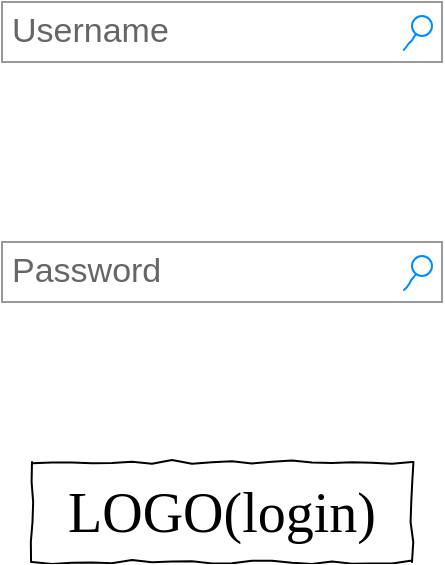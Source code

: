 <mxfile version="16.5.3" type="github" pages="6">
  <diagram name="Login page" id="DgpQU_5o6dQfhRjZDWB3">
    <mxGraphModel dx="1290" dy="882" grid="1" gridSize="10" guides="1" tooltips="1" connect="1" arrows="1" fold="1" page="1" pageScale="1" pageWidth="1100" pageHeight="850" background="none" math="0" shadow="0">
      <root>
        <mxCell id="qD_JSSgiLe47YjnPIYBm-0" />
        <mxCell id="qD_JSSgiLe47YjnPIYBm-1" parent="qD_JSSgiLe47YjnPIYBm-0" />
        <mxCell id="qD_JSSgiLe47YjnPIYBm-2" value="LOGO(login)" style="whiteSpace=wrap;html=1;rounded=0;shadow=0;labelBackgroundColor=none;strokeWidth=1;fontFamily=Verdana;fontSize=28;align=center;comic=1;" vertex="1" parent="qD_JSSgiLe47YjnPIYBm-1">
          <mxGeometry x="465" y="450" width="190" height="50" as="geometry" />
        </mxCell>
        <mxCell id="qD_JSSgiLe47YjnPIYBm-3" value="Username" style="strokeWidth=1;shadow=0;dashed=0;align=center;html=1;shape=mxgraph.mockup.forms.searchBox;strokeColor=#999999;mainText=;strokeColor2=#008cff;fontColor=#666666;fontSize=17;align=left;spacingLeft=3;rounded=0;labelBackgroundColor=none;comic=1;" vertex="1" parent="qD_JSSgiLe47YjnPIYBm-1">
          <mxGeometry x="450" y="220" width="220" height="30" as="geometry" />
        </mxCell>
        <mxCell id="qD_JSSgiLe47YjnPIYBm-17" value="Password" style="strokeWidth=1;shadow=0;dashed=0;align=center;html=1;shape=mxgraph.mockup.forms.searchBox;strokeColor=#999999;mainText=;strokeColor2=#008cff;fontColor=#666666;fontSize=17;align=left;spacingLeft=3;rounded=0;labelBackgroundColor=none;comic=1;" vertex="1" parent="qD_JSSgiLe47YjnPIYBm-1">
          <mxGeometry x="450" y="340" width="220" height="30" as="geometry" />
        </mxCell>
      </root>
    </mxGraphModel>
  </diagram>
  <diagram name="Home page" id="03018318-947c-dd8e-b7a3-06fadd420f32">
    <mxGraphModel dx="1290" dy="882" grid="1" gridSize="10" guides="1" tooltips="1" connect="1" arrows="1" fold="1" page="1" pageScale="1" pageWidth="1100" pageHeight="850" background="none" math="0" shadow="0">
      <root>
        <mxCell id="0" />
        <mxCell id="1" parent="0" />
        <mxCell id="677b7b8949515195-2" value="LOGO" style="whiteSpace=wrap;html=1;rounded=0;shadow=0;labelBackgroundColor=none;strokeWidth=1;fontFamily=Verdana;fontSize=28;align=center;comic=1;" parent="1" vertex="1">
          <mxGeometry x="450" y="40" width="190" height="50" as="geometry" />
        </mxCell>
        <mxCell id="677b7b8949515195-3" value="Search" style="strokeWidth=1;shadow=0;dashed=0;align=center;html=1;shape=mxgraph.mockup.forms.searchBox;strokeColor=#999999;mainText=;strokeColor2=#008cff;fontColor=#666666;fontSize=17;align=left;spacingLeft=3;rounded=0;labelBackgroundColor=none;comic=1;" parent="1" vertex="1">
          <mxGeometry x="450" y="190" width="220" height="30" as="geometry" />
        </mxCell>
        <mxCell id="677b7b8949515195-9" value="" style="line;strokeWidth=1;html=1;rounded=0;shadow=0;labelBackgroundColor=none;fillColor=none;fontFamily=Verdana;fontSize=14;fontColor=#000000;align=center;comic=1;" parent="1" vertex="1">
          <mxGeometry x="20" y="140" width="1060" height="70" as="geometry" />
        </mxCell>
        <mxCell id="677b7b8949515195-13" value="Logout" style="text;html=1;points=[];align=left;verticalAlign=top;spacingTop=-4;fontSize=14;fontFamily=Verdana" parent="1" vertex="1">
          <mxGeometry x="565" y="120" width="60" height="20" as="geometry" />
        </mxCell>
        <mxCell id="677b7b8949515195-14" value="My stat" style="text;html=1;points=[];align=left;verticalAlign=top;spacingTop=-4;fontSize=14;fontFamily=Verdana" parent="1" vertex="1">
          <mxGeometry x="675" y="120" width="60" height="20" as="geometry" />
        </mxCell>
        <mxCell id="677b7b8949515195-16" value="Repository 1" style="verticalLabelPosition=bottom;shadow=0;dashed=0;align=center;html=1;verticalAlign=top;strokeWidth=1;shape=mxgraph.mockup.graphics.simpleIcon;strokeColor=#999999;rounded=0;labelBackgroundColor=none;fontFamily=Verdana;fontSize=14;fontColor=#000000;comic=1;" parent="1" vertex="1">
          <mxGeometry x="250" y="230" width="140" height="130" as="geometry" />
        </mxCell>
        <mxCell id="oLLse3DGFvMIfHfWoFh4-2" value="Profile" style="text;html=1;points=[];align=left;verticalAlign=top;spacingTop=-4;fontSize=14;fontFamily=Verdana" vertex="1" parent="1">
          <mxGeometry x="785" y="120" width="60" height="20" as="geometry" />
        </mxCell>
        <mxCell id="oLLse3DGFvMIfHfWoFh4-3" value="&lt;span style=&quot;color: rgb(0 , 0 , 0) ; font-family: &amp;#34;verdana&amp;#34; ; font-size: 14px ; font-style: normal ; font-weight: 400 ; letter-spacing: normal ; text-align: center ; text-indent: 0px ; text-transform: none ; word-spacing: 0px ; background-color: rgb(248 , 249 , 250) ; display: inline ; float: none&quot;&gt;Repository 2&lt;/span&gt;" style="verticalLabelPosition=bottom;shadow=0;dashed=0;align=center;html=1;verticalAlign=top;strokeWidth=1;shape=mxgraph.mockup.graphics.simpleIcon;strokeColor=#999999;rounded=0;labelBackgroundColor=none;fontFamily=Verdana;fontSize=14;fontColor=#000000;comic=1;" vertex="1" parent="1">
          <mxGeometry x="440" y="231" width="140" height="130" as="geometry" />
        </mxCell>
        <mxCell id="oLLse3DGFvMIfHfWoFh4-4" value="&lt;span style=&quot;color: rgb(0 , 0 , 0) ; font-family: &amp;#34;verdana&amp;#34; ; font-size: 14px ; font-style: normal ; font-weight: 400 ; letter-spacing: normal ; text-align: center ; text-indent: 0px ; text-transform: none ; word-spacing: 0px ; background-color: rgb(248 , 249 , 250) ; display: inline ; float: none&quot;&gt;Repository 3&lt;/span&gt;" style="verticalLabelPosition=bottom;shadow=0;dashed=0;align=center;html=1;verticalAlign=top;strokeWidth=1;shape=mxgraph.mockup.graphics.simpleIcon;strokeColor=#999999;rounded=0;labelBackgroundColor=none;fontFamily=Verdana;fontSize=14;fontColor=#000000;comic=1;" vertex="1" parent="1">
          <mxGeometry x="630" y="230" width="140" height="130" as="geometry" />
        </mxCell>
        <mxCell id="oLLse3DGFvMIfHfWoFh4-5" value="&lt;span style=&quot;color: rgb(0 , 0 , 0) ; font-family: &amp;#34;verdana&amp;#34; ; font-size: 14px ; font-style: normal ; font-weight: 400 ; letter-spacing: normal ; text-align: center ; text-indent: 0px ; text-transform: none ; word-spacing: 0px ; background-color: rgb(248 , 249 , 250) ; display: inline ; float: none&quot;&gt;Repository 5&lt;/span&gt;" style="verticalLabelPosition=bottom;shadow=0;dashed=0;align=center;html=1;verticalAlign=top;strokeWidth=1;shape=mxgraph.mockup.graphics.simpleIcon;strokeColor=#999999;rounded=0;labelBackgroundColor=none;fontFamily=Verdana;fontSize=14;fontColor=#000000;comic=1;" vertex="1" parent="1">
          <mxGeometry x="450" y="480" width="140" height="130" as="geometry" />
        </mxCell>
        <mxCell id="oLLse3DGFvMIfHfWoFh4-6" value="&lt;span style=&quot;color: rgb(0 , 0 , 0) ; font-family: &amp;#34;verdana&amp;#34; ; font-size: 14px ; font-style: normal ; font-weight: 400 ; letter-spacing: normal ; text-align: center ; text-indent: 0px ; text-transform: none ; word-spacing: 0px ; background-color: rgb(248 , 249 , 250) ; display: inline ; float: none&quot;&gt;Repository 4&lt;/span&gt;" style="verticalLabelPosition=bottom;shadow=0;dashed=0;align=center;html=1;verticalAlign=top;strokeWidth=1;shape=mxgraph.mockup.graphics.simpleIcon;strokeColor=#999999;rounded=0;labelBackgroundColor=none;fontFamily=Verdana;fontSize=14;fontColor=#000000;comic=1;" vertex="1" parent="1">
          <mxGeometry x="250" y="483" width="140" height="130" as="geometry" />
        </mxCell>
        <mxCell id="oLLse3DGFvMIfHfWoFh4-7" value="&lt;span style=&quot;color: rgb(0 , 0 , 0) ; font-family: &amp;#34;verdana&amp;#34; ; font-size: 14px ; font-style: normal ; font-weight: 400 ; letter-spacing: normal ; text-align: center ; text-indent: 0px ; text-transform: none ; word-spacing: 0px ; background-color: rgb(248 , 249 , 250) ; display: inline ; float: none&quot;&gt;Repository 6&lt;/span&gt;" style="verticalLabelPosition=bottom;shadow=0;dashed=0;align=center;html=1;verticalAlign=top;strokeWidth=1;shape=mxgraph.mockup.graphics.simpleIcon;strokeColor=#999999;rounded=0;labelBackgroundColor=none;fontFamily=Verdana;fontSize=14;fontColor=#000000;comic=1;" vertex="1" parent="1">
          <mxGeometry x="640" y="485" width="140" height="130" as="geometry" />
        </mxCell>
        <mxCell id="oLLse3DGFvMIfHfWoFh4-10" value="My Repositories" style="text;html=1;points=[];align=left;verticalAlign=top;spacingTop=-4;fontSize=14;fontFamily=Verdana" vertex="1" parent="1">
          <mxGeometry x="275" y="120" width="60" height="20" as="geometry" />
        </mxCell>
        <mxCell id="oLLse3DGFvMIfHfWoFh4-11" value="Find repositories" style="text;html=1;points=[];align=left;verticalAlign=top;spacingTop=-4;fontSize=14;fontFamily=Verdana" vertex="1" parent="1">
          <mxGeometry x="415" y="120" width="60" height="20" as="geometry" />
        </mxCell>
      </root>
    </mxGraphModel>
  </diagram>
  <diagram name="Statistics for selected Repo" id="hL8HClCgPLRcQbwxEeYj">
    <mxGraphModel dx="1290" dy="882" grid="1" gridSize="10" guides="1" tooltips="1" connect="1" arrows="1" fold="1" page="1" pageScale="1" pageWidth="1100" pageHeight="850" background="none" math="0" shadow="0">
      <root>
        <mxCell id="_f9O5eJKwNrx-BWGJlD9-0" />
        <mxCell id="_f9O5eJKwNrx-BWGJlD9-1" parent="_f9O5eJKwNrx-BWGJlD9-0" />
        <mxCell id="_f9O5eJKwNrx-BWGJlD9-2" value="LOGO" style="whiteSpace=wrap;html=1;rounded=0;shadow=0;labelBackgroundColor=none;strokeWidth=1;fontFamily=Verdana;fontSize=28;align=center;comic=1;" vertex="1" parent="_f9O5eJKwNrx-BWGJlD9-1">
          <mxGeometry x="435" y="30" width="190" height="50" as="geometry" />
        </mxCell>
        <mxCell id="_f9O5eJKwNrx-BWGJlD9-4" value="" style="line;strokeWidth=1;html=1;rounded=0;shadow=0;labelBackgroundColor=none;fillColor=none;fontFamily=Verdana;fontSize=14;fontColor=#000000;align=center;comic=1;" vertex="1" parent="_f9O5eJKwNrx-BWGJlD9-1">
          <mxGeometry x="20" y="140" width="1060" height="70" as="geometry" />
        </mxCell>
        <mxCell id="_f9O5eJKwNrx-BWGJlD9-5" value="Logout" style="text;html=1;points=[];align=left;verticalAlign=top;spacingTop=-4;fontSize=14;fontFamily=Verdana" vertex="1" parent="_f9O5eJKwNrx-BWGJlD9-1">
          <mxGeometry x="565" y="120" width="60" height="20" as="geometry" />
        </mxCell>
        <mxCell id="_f9O5eJKwNrx-BWGJlD9-8" value="Profile" style="text;html=1;points=[];align=left;verticalAlign=top;spacingTop=-4;fontSize=14;fontFamily=Verdana" vertex="1" parent="_f9O5eJKwNrx-BWGJlD9-1">
          <mxGeometry x="680" y="120" width="60" height="20" as="geometry" />
        </mxCell>
        <mxCell id="_f9O5eJKwNrx-BWGJlD9-14" value="My Repositories" style="text;html=1;points=[];align=left;verticalAlign=top;spacingTop=-4;fontSize=14;fontFamily=Verdana" vertex="1" parent="_f9O5eJKwNrx-BWGJlD9-1">
          <mxGeometry x="275" y="120" width="60" height="20" as="geometry" />
        </mxCell>
        <mxCell id="_f9O5eJKwNrx-BWGJlD9-15" value="Find repositories" style="text;html=1;points=[];align=left;verticalAlign=top;spacingTop=-4;fontSize=14;fontFamily=Verdana" vertex="1" parent="_f9O5eJKwNrx-BWGJlD9-1">
          <mxGeometry x="415" y="120" width="60" height="20" as="geometry" />
        </mxCell>
        <mxCell id="cUDAsYis_ilkkzuzT334-0" value="Name of selected repository" style="text;html=1;points=[];align=left;verticalAlign=top;spacingTop=-4;fontSize=14;fontFamily=Verdana" vertex="1" parent="_f9O5eJKwNrx-BWGJlD9-1">
          <mxGeometry x="470" y="230" width="60" height="20" as="geometry" />
        </mxCell>
        <mxCell id="cUDAsYis_ilkkzuzT334-4" value="" style="shape=flexArrow;endArrow=classic;html=1;rounded=0;" edge="1" parent="_f9O5eJKwNrx-BWGJlD9-1">
          <mxGeometry width="50" height="50" relative="1" as="geometry">
            <mxPoint x="110" y="220" as="sourcePoint" />
            <mxPoint x="40" y="220" as="targetPoint" />
          </mxGeometry>
        </mxCell>
        <mxCell id="b-H6jvuxcAeUsDzHA3ta-0" value="Search" style="strokeWidth=1;shadow=0;dashed=0;align=center;html=1;shape=mxgraph.mockup.forms.searchBox;strokeColor=#999999;mainText=;strokeColor2=#008cff;fontColor=#666666;fontSize=17;align=left;spacingLeft=3;rounded=0;labelBackgroundColor=none;comic=1;" vertex="1" parent="_f9O5eJKwNrx-BWGJlD9-1">
          <mxGeometry x="450" y="190" width="220" height="30" as="geometry" />
        </mxCell>
        <mxCell id="r8SNQBU_6hXKWnxa8Vut-0" value="" style="verticalLabelPosition=bottom;shadow=0;dashed=0;align=center;html=1;verticalAlign=top;strokeWidth=1;shape=mxgraph.mockup.graphics.lineChart;strokeColor=none;strokeColor2=#666666;strokeColor3=#008cff;strokeColor4=#dddddd;fillColor=none;" vertex="1" parent="_f9O5eJKwNrx-BWGJlD9-1">
          <mxGeometry x="160" y="325" width="310" height="175" as="geometry" />
        </mxCell>
        <mxCell id="r8SNQBU_6hXKWnxa8Vut-1" value="" style="verticalLabelPosition=bottom;shadow=0;dashed=0;align=center;html=1;verticalAlign=top;strokeWidth=1;shape=mxgraph.mockup.graphics.columnChart;strokeColor=none;strokeColor2=none;strokeColor3=#666666;fillColor2=#008cff;fillColor3=#dddddd;fillColor=none;" vertex="1" parent="_f9O5eJKwNrx-BWGJlD9-1">
          <mxGeometry x="550" y="325" width="400" height="200" as="geometry" />
        </mxCell>
        <mxCell id="r8SNQBU_6hXKWnxa8Vut-2" value="" style="verticalLabelPosition=bottom;shadow=0;dashed=0;align=center;html=1;verticalAlign=top;strokeWidth=1;shape=mxgraph.mockup.graphics.bubbleChart;strokeColor=none;strokeColor2=none;strokeColor3=#666666;fillColor2=#008cff;fillColor3=#dddddd;fillColor=none;" vertex="1" parent="_f9O5eJKwNrx-BWGJlD9-1">
          <mxGeometry x="330" y="590" width="400" height="200" as="geometry" />
        </mxCell>
      </root>
    </mxGraphModel>
  </diagram>
  <diagram name="Manage my repos" id="3w_mdMQx02ED5VIUz_LC">
    <mxGraphModel dx="1290" dy="882" grid="1" gridSize="10" guides="1" tooltips="1" connect="1" arrows="1" fold="1" page="1" pageScale="1" pageWidth="1100" pageHeight="850" background="none" math="0" shadow="0">
      <root>
        <mxCell id="RC_PH-SbwwCIaF8CPwy_-0" />
        <mxCell id="RC_PH-SbwwCIaF8CPwy_-1" parent="RC_PH-SbwwCIaF8CPwy_-0" />
        <mxCell id="RC_PH-SbwwCIaF8CPwy_-2" value="LOGO" style="whiteSpace=wrap;html=1;rounded=0;shadow=0;labelBackgroundColor=none;strokeWidth=1;fontFamily=Verdana;fontSize=28;align=center;comic=1;" vertex="1" parent="RC_PH-SbwwCIaF8CPwy_-1">
          <mxGeometry x="435" y="30" width="190" height="50" as="geometry" />
        </mxCell>
        <mxCell id="RC_PH-SbwwCIaF8CPwy_-3" value="" style="line;strokeWidth=1;html=1;rounded=0;shadow=0;labelBackgroundColor=none;fillColor=none;fontFamily=Verdana;fontSize=14;fontColor=#000000;align=center;comic=1;" vertex="1" parent="RC_PH-SbwwCIaF8CPwy_-1">
          <mxGeometry x="20" y="140" width="1060" height="70" as="geometry" />
        </mxCell>
        <mxCell id="RC_PH-SbwwCIaF8CPwy_-4" value="Logout" style="text;html=1;points=[];align=left;verticalAlign=top;spacingTop=-4;fontSize=14;fontFamily=Verdana" vertex="1" parent="RC_PH-SbwwCIaF8CPwy_-1">
          <mxGeometry x="565" y="120" width="60" height="20" as="geometry" />
        </mxCell>
        <mxCell id="RC_PH-SbwwCIaF8CPwy_-7" value="Profile" style="text;html=1;points=[];align=left;verticalAlign=top;spacingTop=-4;fontSize=14;fontFamily=Verdana" vertex="1" parent="RC_PH-SbwwCIaF8CPwy_-1">
          <mxGeometry x="670" y="120" width="60" height="20" as="geometry" />
        </mxCell>
        <mxCell id="RC_PH-SbwwCIaF8CPwy_-13" value="Manage my Repositories" style="text;html=1;points=[];align=left;verticalAlign=top;spacingTop=-4;fontSize=14;fontFamily=Verdana" vertex="1" parent="RC_PH-SbwwCIaF8CPwy_-1">
          <mxGeometry x="210" y="120" width="60" height="20" as="geometry" />
        </mxCell>
        <mxCell id="RC_PH-SbwwCIaF8CPwy_-14" value="Find repositories" style="text;html=1;points=[];align=left;verticalAlign=top;spacingTop=-4;fontSize=14;fontFamily=Verdana" vertex="1" parent="RC_PH-SbwwCIaF8CPwy_-1">
          <mxGeometry x="415" y="120" width="60" height="20" as="geometry" />
        </mxCell>
        <mxCell id="RC_PH-SbwwCIaF8CPwy_-15" value="Manage my repositories" style="text;html=1;points=[];align=left;verticalAlign=top;spacingTop=-4;fontSize=14;fontFamily=Verdana" vertex="1" parent="RC_PH-SbwwCIaF8CPwy_-1">
          <mxGeometry x="470" y="230" width="60" height="20" as="geometry" />
        </mxCell>
        <mxCell id="RC_PH-SbwwCIaF8CPwy_-16" value="" style="shape=flexArrow;endArrow=classic;html=1;rounded=0;" edge="1" parent="RC_PH-SbwwCIaF8CPwy_-1">
          <mxGeometry width="50" height="50" relative="1" as="geometry">
            <mxPoint x="110" y="220" as="sourcePoint" />
            <mxPoint x="40" y="220" as="targetPoint" />
          </mxGeometry>
        </mxCell>
        <mxCell id="RC_PH-SbwwCIaF8CPwy_-19" value="&lt;table border=&quot;1&quot; width=&quot;100%&quot; cellpadding=&quot;4&quot; style=&quot;width: 100% ; height: 100% ; border-collapse: collapse&quot;&gt;&lt;tbody&gt;&lt;tr style=&quot;background-color: #a7c942 ; color: #ffffff ; border: 1px solid #98bf21&quot;&gt;&lt;th align=&quot;left&quot;&gt;Repositories&lt;/th&gt;&lt;th align=&quot;left&quot;&gt;Option1&lt;/th&gt;&lt;th align=&quot;left&quot;&gt;Option2&lt;/th&gt;&lt;/tr&gt;&lt;tr style=&quot;border: 1px solid #98bf21&quot;&gt;&lt;td&gt;Repo 1&lt;/td&gt;&lt;td&gt;&lt;br&gt;&lt;/td&gt;&lt;td&gt;&lt;br&gt;&lt;/td&gt;&lt;/tr&gt;&lt;tr style=&quot;background-color: #eaf2d3 ; border: 1px solid #98bf21&quot;&gt;&lt;td&gt;Repo 2&lt;/td&gt;&lt;td&gt;&lt;br&gt;&lt;/td&gt;&lt;td&gt;&lt;br&gt;&lt;/td&gt;&lt;/tr&gt;&lt;tr style=&quot;border: 1px solid #98bf21&quot;&gt;&lt;td&gt;Repo 3&lt;/td&gt;&lt;td&gt;&lt;br&gt;&lt;/td&gt;&lt;td&gt;&lt;br&gt;&lt;/td&gt;&lt;/tr&gt;&lt;tr style=&quot;background-color: #eaf2d3 ; border: 1px solid #98bf21&quot;&gt;&lt;td&gt;Repo 4&lt;/td&gt;&lt;td&gt;&lt;br&gt;&lt;/td&gt;&lt;td&gt;&lt;br&gt;&lt;/td&gt;&lt;/tr&gt;&lt;/tbody&gt;&lt;/table&gt;" style="text;html=1;strokeColor=#c0c0c0;fillColor=#ffffff;overflow=fill;rounded=0;" vertex="1" parent="RC_PH-SbwwCIaF8CPwy_-1">
          <mxGeometry x="180" y="345" width="280" height="160" as="geometry" />
        </mxCell>
        <mxCell id="RC_PH-SbwwCIaF8CPwy_-20" value="" style="whiteSpace=wrap;html=1;aspect=fixed;fillColor=none;" vertex="1" parent="RC_PH-SbwwCIaF8CPwy_-1">
          <mxGeometry x="410" y="380" width="20" height="20" as="geometry" />
        </mxCell>
        <mxCell id="RC_PH-SbwwCIaF8CPwy_-21" value="" style="whiteSpace=wrap;html=1;aspect=fixed;fillColor=none;" vertex="1" parent="RC_PH-SbwwCIaF8CPwy_-1">
          <mxGeometry x="330" y="380" width="20" height="20" as="geometry" />
        </mxCell>
        <mxCell id="RC_PH-SbwwCIaF8CPwy_-22" value="" style="whiteSpace=wrap;html=1;aspect=fixed;fillColor=none;" vertex="1" parent="RC_PH-SbwwCIaF8CPwy_-1">
          <mxGeometry x="330" y="480" width="20" height="20" as="geometry" />
        </mxCell>
        <mxCell id="RC_PH-SbwwCIaF8CPwy_-23" value="" style="whiteSpace=wrap;html=1;aspect=fixed;fillColor=none;" vertex="1" parent="RC_PH-SbwwCIaF8CPwy_-1">
          <mxGeometry x="330" y="450" width="20" height="20" as="geometry" />
        </mxCell>
        <mxCell id="RC_PH-SbwwCIaF8CPwy_-24" value="" style="whiteSpace=wrap;html=1;aspect=fixed;fillColor=none;" vertex="1" parent="RC_PH-SbwwCIaF8CPwy_-1">
          <mxGeometry x="330" y="415" width="20" height="20" as="geometry" />
        </mxCell>
        <mxCell id="RC_PH-SbwwCIaF8CPwy_-27" value="" style="whiteSpace=wrap;html=1;aspect=fixed;fillColor=none;" vertex="1" parent="RC_PH-SbwwCIaF8CPwy_-1">
          <mxGeometry x="410" y="415" width="20" height="20" as="geometry" />
        </mxCell>
        <mxCell id="RC_PH-SbwwCIaF8CPwy_-28" value="" style="whiteSpace=wrap;html=1;aspect=fixed;fillColor=none;" vertex="1" parent="RC_PH-SbwwCIaF8CPwy_-1">
          <mxGeometry x="410" y="450" width="20" height="20" as="geometry" />
        </mxCell>
        <mxCell id="RC_PH-SbwwCIaF8CPwy_-29" value="" style="whiteSpace=wrap;html=1;aspect=fixed;fillColor=none;" vertex="1" parent="RC_PH-SbwwCIaF8CPwy_-1">
          <mxGeometry x="410" y="480" width="20" height="20" as="geometry" />
        </mxCell>
        <mxCell id="1JjdGeI4MoUS0rAo8Gq_-0" value="Search" style="strokeWidth=1;shadow=0;dashed=0;align=center;html=1;shape=mxgraph.mockup.forms.searchBox;strokeColor=#999999;mainText=;strokeColor2=#008cff;fontColor=#666666;fontSize=17;align=left;spacingLeft=3;rounded=0;labelBackgroundColor=none;comic=1;" vertex="1" parent="RC_PH-SbwwCIaF8CPwy_-1">
          <mxGeometry x="450" y="190" width="220" height="30" as="geometry" />
        </mxCell>
      </root>
    </mxGraphModel>
  </diagram>
  <diagram name="Find repositories" id="rRNfReiLhtvTz0ZLuDOQ">
    <mxGraphModel dx="1290" dy="882" grid="1" gridSize="10" guides="1" tooltips="1" connect="1" arrows="1" fold="1" page="1" pageScale="1" pageWidth="1100" pageHeight="850" background="none" math="0" shadow="0">
      <root>
        <mxCell id="c34JWjqUfNY16Dk8h-Ym-0" />
        <mxCell id="c34JWjqUfNY16Dk8h-Ym-1" parent="c34JWjqUfNY16Dk8h-Ym-0" />
        <mxCell id="c34JWjqUfNY16Dk8h-Ym-2" value="LOGO" style="whiteSpace=wrap;html=1;rounded=0;shadow=0;labelBackgroundColor=none;strokeWidth=1;fontFamily=Verdana;fontSize=28;align=center;comic=1;" vertex="1" parent="c34JWjqUfNY16Dk8h-Ym-1">
          <mxGeometry x="435" y="30" width="190" height="50" as="geometry" />
        </mxCell>
        <mxCell id="c34JWjqUfNY16Dk8h-Ym-3" value="" style="line;strokeWidth=1;html=1;rounded=0;shadow=0;labelBackgroundColor=none;fillColor=none;fontFamily=Verdana;fontSize=14;fontColor=#000000;align=center;comic=1;" vertex="1" parent="c34JWjqUfNY16Dk8h-Ym-1">
          <mxGeometry x="20" y="140" width="1060" height="70" as="geometry" />
        </mxCell>
        <mxCell id="c34JWjqUfNY16Dk8h-Ym-4" value="Logout" style="text;html=1;points=[];align=left;verticalAlign=top;spacingTop=-4;fontSize=14;fontFamily=Verdana" vertex="1" parent="c34JWjqUfNY16Dk8h-Ym-1">
          <mxGeometry x="565" y="120" width="60" height="20" as="geometry" />
        </mxCell>
        <mxCell id="c34JWjqUfNY16Dk8h-Ym-6" value="Profile" style="text;html=1;points=[];align=left;verticalAlign=top;spacingTop=-4;fontSize=14;fontFamily=Verdana" vertex="1" parent="c34JWjqUfNY16Dk8h-Ym-1">
          <mxGeometry x="680" y="120" width="60" height="20" as="geometry" />
        </mxCell>
        <mxCell id="c34JWjqUfNY16Dk8h-Ym-7" value="My Repositories" style="text;html=1;points=[];align=left;verticalAlign=top;spacingTop=-4;fontSize=14;fontFamily=Verdana" vertex="1" parent="c34JWjqUfNY16Dk8h-Ym-1">
          <mxGeometry x="275" y="120" width="60" height="20" as="geometry" />
        </mxCell>
        <mxCell id="c34JWjqUfNY16Dk8h-Ym-8" value="Find repositories" style="text;html=1;points=[];align=left;verticalAlign=top;spacingTop=-4;fontSize=14;fontFamily=Verdana" vertex="1" parent="c34JWjqUfNY16Dk8h-Ym-1">
          <mxGeometry x="415" y="120" width="60" height="20" as="geometry" />
        </mxCell>
        <mxCell id="c34JWjqUfNY16Dk8h-Ym-9" value="Subscribe to repositories" style="text;html=1;points=[];align=left;verticalAlign=top;spacingTop=-4;fontSize=14;fontFamily=Verdana" vertex="1" parent="c34JWjqUfNY16Dk8h-Ym-1">
          <mxGeometry x="470" y="230" width="60" height="20" as="geometry" />
        </mxCell>
        <mxCell id="c34JWjqUfNY16Dk8h-Ym-10" value="" style="shape=flexArrow;endArrow=classic;html=1;rounded=0;" edge="1" parent="c34JWjqUfNY16Dk8h-Ym-1">
          <mxGeometry width="50" height="50" relative="1" as="geometry">
            <mxPoint x="110" y="220" as="sourcePoint" />
            <mxPoint x="40" y="220" as="targetPoint" />
          </mxGeometry>
        </mxCell>
        <mxCell id="c34JWjqUfNY16Dk8h-Ym-11" value="&lt;table border=&quot;1&quot; width=&quot;100%&quot; cellpadding=&quot;4&quot; style=&quot;width: 100% ; height: 100% ; border-collapse: collapse&quot;&gt;&lt;tbody&gt;&lt;tr style=&quot;background-color: #a7c942 ; color: #ffffff ; border: 1px solid #98bf21&quot;&gt;&lt;th align=&quot;left&quot;&gt;Repositories&lt;/th&gt;&lt;th align=&quot;left&quot;&gt;Option1&lt;/th&gt;&lt;th align=&quot;left&quot;&gt;Option2&lt;/th&gt;&lt;/tr&gt;&lt;tr style=&quot;border: 1px solid #98bf21&quot;&gt;&lt;td&gt;Repo 1&lt;/td&gt;&lt;td&gt;&lt;br&gt;&lt;/td&gt;&lt;td&gt;&lt;br&gt;&lt;/td&gt;&lt;/tr&gt;&lt;tr style=&quot;background-color: #eaf2d3 ; border: 1px solid #98bf21&quot;&gt;&lt;td&gt;Repo 2&lt;/td&gt;&lt;td&gt;&lt;br&gt;&lt;/td&gt;&lt;td&gt;&lt;br&gt;&lt;/td&gt;&lt;/tr&gt;&lt;tr style=&quot;border: 1px solid #98bf21&quot;&gt;&lt;td&gt;Repo 3&lt;/td&gt;&lt;td&gt;&lt;br&gt;&lt;/td&gt;&lt;td&gt;&lt;br&gt;&lt;/td&gt;&lt;/tr&gt;&lt;tr style=&quot;background-color: #eaf2d3 ; border: 1px solid #98bf21&quot;&gt;&lt;td&gt;Repo 4&lt;/td&gt;&lt;td&gt;&lt;br&gt;&lt;/td&gt;&lt;td&gt;&lt;br&gt;&lt;/td&gt;&lt;/tr&gt;&lt;/tbody&gt;&lt;/table&gt;" style="text;html=1;strokeColor=#c0c0c0;fillColor=#ffffff;overflow=fill;rounded=0;" vertex="1" parent="c34JWjqUfNY16Dk8h-Ym-1">
          <mxGeometry x="190" y="345" width="280" height="160" as="geometry" />
        </mxCell>
        <mxCell id="c34JWjqUfNY16Dk8h-Ym-13" value="" style="whiteSpace=wrap;html=1;aspect=fixed;fillColor=none;" vertex="1" parent="c34JWjqUfNY16Dk8h-Ym-1">
          <mxGeometry x="330" y="380" width="20" height="20" as="geometry" />
        </mxCell>
        <mxCell id="c34JWjqUfNY16Dk8h-Ym-14" value="" style="whiteSpace=wrap;html=1;aspect=fixed;fillColor=none;" vertex="1" parent="c34JWjqUfNY16Dk8h-Ym-1">
          <mxGeometry x="330" y="480" width="20" height="20" as="geometry" />
        </mxCell>
        <mxCell id="c34JWjqUfNY16Dk8h-Ym-15" value="" style="whiteSpace=wrap;html=1;aspect=fixed;fillColor=none;" vertex="1" parent="c34JWjqUfNY16Dk8h-Ym-1">
          <mxGeometry x="330" y="450" width="20" height="20" as="geometry" />
        </mxCell>
        <mxCell id="c34JWjqUfNY16Dk8h-Ym-16" value="" style="whiteSpace=wrap;html=1;aspect=fixed;fillColor=none;" vertex="1" parent="c34JWjqUfNY16Dk8h-Ym-1">
          <mxGeometry x="330" y="415" width="20" height="20" as="geometry" />
        </mxCell>
        <mxCell id="o7YCKqKmIjwlr7cgYq0t-0" value="Search" style="strokeWidth=1;shadow=0;dashed=0;align=center;html=1;shape=mxgraph.mockup.forms.searchBox;strokeColor=#999999;mainText=;strokeColor2=#008cff;fontColor=#666666;fontSize=17;align=left;spacingLeft=3;rounded=0;labelBackgroundColor=none;comic=1;" vertex="1" parent="c34JWjqUfNY16Dk8h-Ym-1">
          <mxGeometry x="450" y="190" width="220" height="30" as="geometry" />
        </mxCell>
      </root>
    </mxGraphModel>
  </diagram>
  <diagram name="Profile" id="nibG1DXTSC3XmuLgrH3y">
    <mxGraphModel dx="1290" dy="882" grid="1" gridSize="10" guides="1" tooltips="1" connect="1" arrows="1" fold="1" page="1" pageScale="1" pageWidth="1100" pageHeight="850" background="none" math="0" shadow="0">
      <root>
        <mxCell id="U1lxxBbTftSfIKPYFbHb-0" />
        <mxCell id="U1lxxBbTftSfIKPYFbHb-1" parent="U1lxxBbTftSfIKPYFbHb-0" />
        <mxCell id="U1lxxBbTftSfIKPYFbHb-2" value="LOGO" style="whiteSpace=wrap;html=1;rounded=0;shadow=0;labelBackgroundColor=none;strokeWidth=1;fontFamily=Verdana;fontSize=28;align=center;comic=1;" vertex="1" parent="U1lxxBbTftSfIKPYFbHb-1">
          <mxGeometry x="435" y="30" width="190" height="50" as="geometry" />
        </mxCell>
        <mxCell id="U1lxxBbTftSfIKPYFbHb-3" value="" style="line;strokeWidth=1;html=1;rounded=0;shadow=0;labelBackgroundColor=none;fillColor=none;fontFamily=Verdana;fontSize=14;fontColor=#000000;align=center;comic=1;" vertex="1" parent="U1lxxBbTftSfIKPYFbHb-1">
          <mxGeometry x="20" y="140" width="1060" height="70" as="geometry" />
        </mxCell>
        <mxCell id="U1lxxBbTftSfIKPYFbHb-4" value="Logout" style="text;html=1;points=[];align=left;verticalAlign=top;spacingTop=-4;fontSize=14;fontFamily=Verdana" vertex="1" parent="U1lxxBbTftSfIKPYFbHb-1">
          <mxGeometry x="565" y="120" width="60" height="20" as="geometry" />
        </mxCell>
        <mxCell id="U1lxxBbTftSfIKPYFbHb-7" value="Profile" style="text;html=1;points=[];align=left;verticalAlign=top;spacingTop=-4;fontSize=14;fontFamily=Verdana" vertex="1" parent="U1lxxBbTftSfIKPYFbHb-1">
          <mxGeometry x="670" y="120" width="60" height="20" as="geometry" />
        </mxCell>
        <mxCell id="U1lxxBbTftSfIKPYFbHb-13" value="My Repositories" style="text;html=1;points=[];align=left;verticalAlign=top;spacingTop=-4;fontSize=14;fontFamily=Verdana" vertex="1" parent="U1lxxBbTftSfIKPYFbHb-1">
          <mxGeometry x="275" y="120" width="60" height="20" as="geometry" />
        </mxCell>
        <mxCell id="U1lxxBbTftSfIKPYFbHb-14" value="Find repositories" style="text;html=1;points=[];align=left;verticalAlign=top;spacingTop=-4;fontSize=14;fontFamily=Verdana" vertex="1" parent="U1lxxBbTftSfIKPYFbHb-1">
          <mxGeometry x="415" y="120" width="60" height="20" as="geometry" />
        </mxCell>
        <mxCell id="U1lxxBbTftSfIKPYFbHb-16" value="" style="shape=flexArrow;endArrow=classic;html=1;rounded=0;" edge="1" parent="U1lxxBbTftSfIKPYFbHb-1">
          <mxGeometry width="50" height="50" relative="1" as="geometry">
            <mxPoint x="110" y="220" as="sourcePoint" />
            <mxPoint x="40" y="220" as="targetPoint" />
          </mxGeometry>
        </mxCell>
        <mxCell id="U1lxxBbTftSfIKPYFbHb-17" value="Search" style="strokeWidth=1;shadow=0;dashed=0;align=center;html=1;shape=mxgraph.mockup.forms.searchBox;strokeColor=#999999;mainText=;strokeColor2=#008cff;fontColor=#666666;fontSize=17;align=left;spacingLeft=3;rounded=0;labelBackgroundColor=none;comic=1;" vertex="1" parent="U1lxxBbTftSfIKPYFbHb-1">
          <mxGeometry x="450" y="190" width="220" height="30" as="geometry" />
        </mxCell>
        <mxCell id="U1lxxBbTftSfIKPYFbHb-20" value="" style="verticalLabelPosition=bottom;shadow=0;dashed=0;align=center;html=1;verticalAlign=top;strokeWidth=1;shape=mxgraph.mockup.graphics.lineChart;strokeColor=none;strokeColor2=#666666;strokeColor3=#008cff;strokeColor4=#dddddd;fillColor=none;" vertex="1" parent="U1lxxBbTftSfIKPYFbHb-1">
          <mxGeometry x="180" y="500" width="130" height="130" as="geometry" />
        </mxCell>
        <mxCell id="U1lxxBbTftSfIKPYFbHb-21" value="API statistics" style="verticalLabelPosition=bottom;shadow=0;dashed=0;align=center;html=1;verticalAlign=top;strokeWidth=1;shape=mxgraph.mockup.graphics.columnChart;strokeColor=none;strokeColor2=none;strokeColor3=#666666;fillColor2=#008cff;fillColor3=#dddddd;fillColor=none;" vertex="1" parent="U1lxxBbTftSfIKPYFbHb-1">
          <mxGeometry x="370" y="530" width="220" height="100" as="geometry" />
        </mxCell>
        <mxCell id="U1lxxBbTftSfIKPYFbHb-22" value="" style="verticalLabelPosition=bottom;shadow=0;dashed=0;align=center;html=1;verticalAlign=top;strokeWidth=1;shape=mxgraph.mockup.graphics.columnChart;strokeColor=none;strokeColor2=none;strokeColor3=#666666;fillColor2=#008cff;fillColor3=#dddddd;fillColor=none;" vertex="1" parent="U1lxxBbTftSfIKPYFbHb-1">
          <mxGeometry x="640" y="530" width="240" height="100" as="geometry" />
        </mxCell>
        <mxCell id="VG3GxtChYWDx6NN0GuOx-0" value="Change password" style="strokeWidth=1;shadow=0;dashed=0;align=center;html=1;shape=mxgraph.mockup.forms.pwField;strokeColor=#999999;mainText=;align=left;fontColor=#666666;fontSize=17;spacingLeft=3;fillColor=none;" vertex="1" parent="U1lxxBbTftSfIKPYFbHb-1">
          <mxGeometry x="180" y="360" width="150" height="30" as="geometry" />
        </mxCell>
        <mxCell id="VG3GxtChYWDx6NN0GuOx-1" value="Change username" style="strokeWidth=1;shadow=0;dashed=0;align=center;html=1;shape=mxgraph.mockup.forms.pwField;strokeColor=#999999;mainText=;align=left;fontColor=#666666;fontSize=17;spacingLeft=3;fillColor=none;" vertex="1" parent="U1lxxBbTftSfIKPYFbHb-1">
          <mxGeometry x="185" y="310" width="150" height="30" as="geometry" />
        </mxCell>
        <mxCell id="VG3GxtChYWDx6NN0GuOx-2" value="Git usernames" style="strokeWidth=1;shadow=0;dashed=0;align=center;html=1;shape=mxgraph.mockup.forms.pwField;strokeColor=#999999;mainText=;align=left;fontColor=#666666;fontSize=17;spacingLeft=3;fillColor=none;" vertex="1" parent="U1lxxBbTftSfIKPYFbHb-1">
          <mxGeometry x="180" y="410" width="150" height="30" as="geometry" />
        </mxCell>
        <mxCell id="xNIspPlh10XXtXeR6EQa-0" value="My profile" style="text;html=1;points=[];align=left;verticalAlign=top;spacingTop=-4;fontSize=14;fontFamily=Verdana" vertex="1" parent="U1lxxBbTftSfIKPYFbHb-1">
          <mxGeometry x="490" y="240" width="60" height="20" as="geometry" />
        </mxCell>
      </root>
    </mxGraphModel>
  </diagram>
</mxfile>
